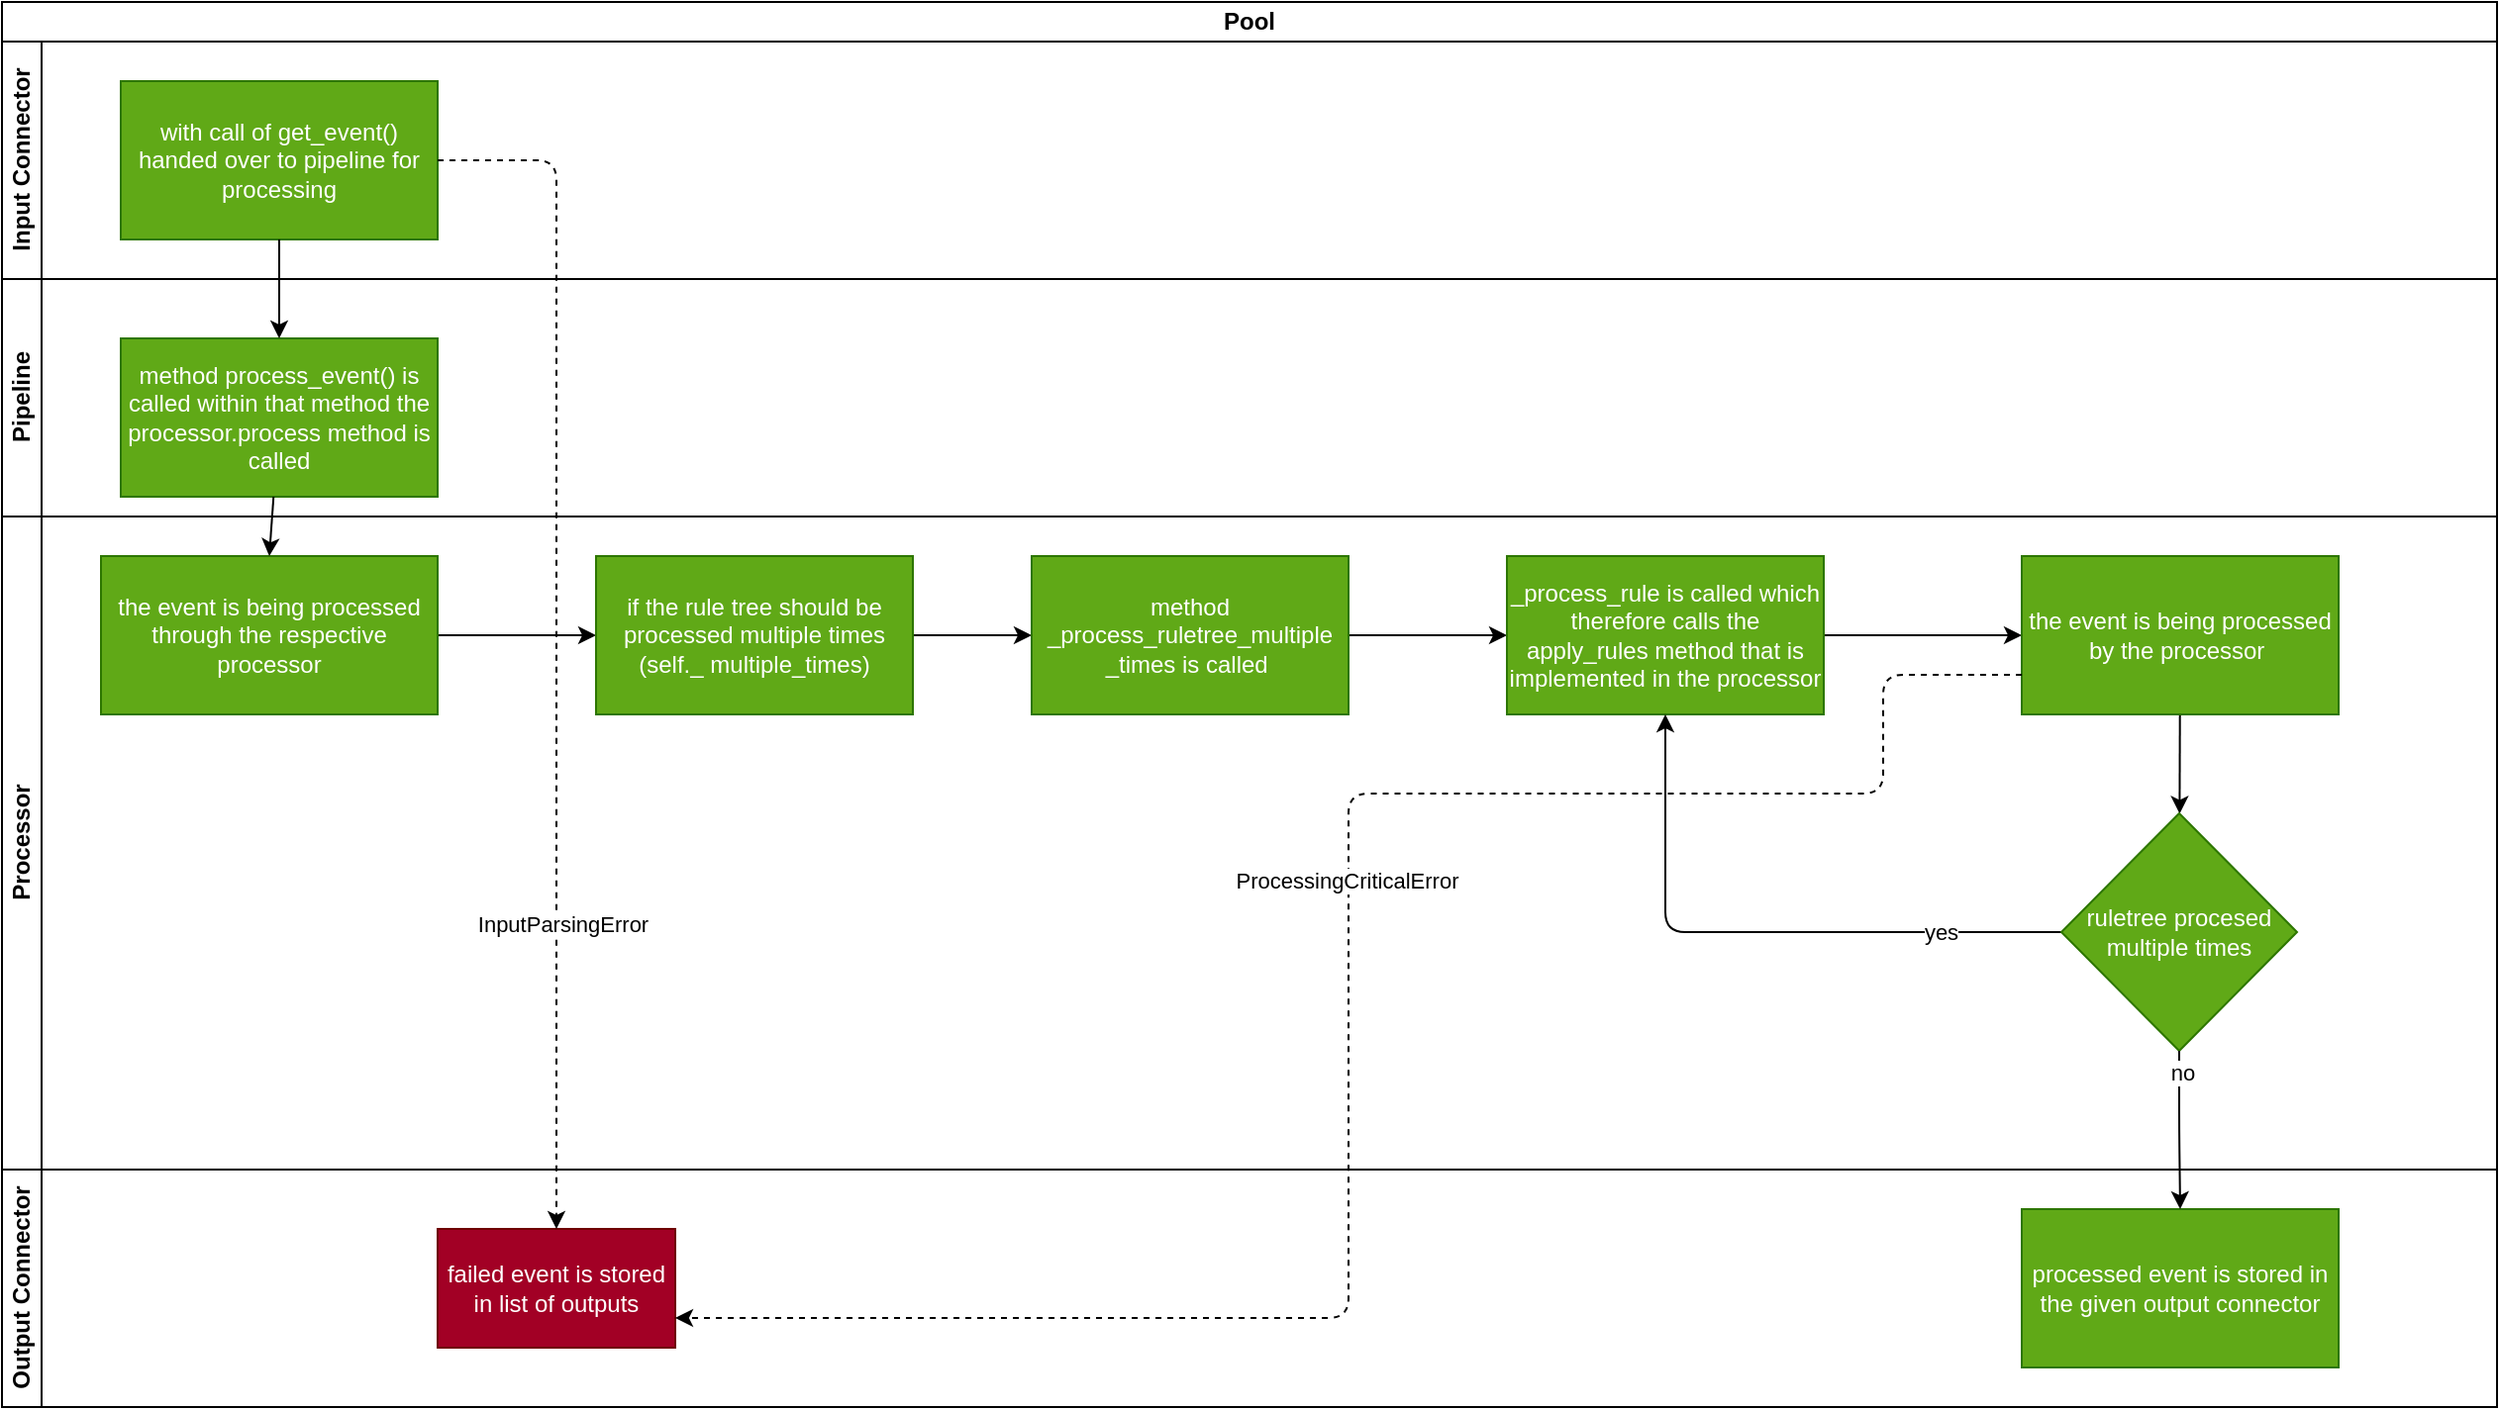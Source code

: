 <mxfile>
    <diagram id="a03-Ii1XNDp9HGae31oh" name="Page-1">
        <mxGraphModel dx="1189" dy="439" grid="1" gridSize="10" guides="1" tooltips="1" connect="1" arrows="1" fold="1" page="1" pageScale="1" pageWidth="850" pageHeight="1100" math="0" shadow="0">
            <root>
                <mxCell id="0"/>
                <mxCell id="1" parent="0"/>
                <mxCell id="22" value="Pool" style="swimlane;html=1;childLayout=stackLayout;resizeParent=1;resizeParentMax=0;horizontal=1;startSize=20;horizontalStack=0;whiteSpace=wrap;" vertex="1" parent="1">
                    <mxGeometry x="70" y="40" width="1260" height="710" as="geometry"/>
                </mxCell>
                <mxCell id="23" value="Input Connector" style="swimlane;html=1;startSize=20;horizontal=0;" vertex="1" parent="22">
                    <mxGeometry y="20" width="1260" height="120" as="geometry"/>
                </mxCell>
                <mxCell id="26" value="with call of get_event() handed over to pipeline for processing" style="rounded=0;whiteSpace=wrap;html=1;" vertex="1" parent="23">
                    <mxGeometry x="60" y="20" width="160" height="80" as="geometry"/>
                </mxCell>
                <mxCell id="24" value="Pipeline" style="swimlane;html=1;startSize=20;horizontal=0;" vertex="1" parent="22">
                    <mxGeometry y="140" width="1260" height="120" as="geometry"/>
                </mxCell>
                <mxCell id="27" value="method process_event() is called within that method the processor.process method is called" style="whiteSpace=wrap;html=1;rounded=0;fillColor=#60a917;fontColor=#ffffff;strokeColor=#2D7600;" vertex="1" parent="24">
                    <mxGeometry x="60" y="30" width="160" height="80" as="geometry"/>
                </mxCell>
                <mxCell id="50" value="with call of get_event() handed over to pipeline for processing" style="rounded=0;whiteSpace=wrap;html=1;fillColor=#60a917;fontColor=#ffffff;strokeColor=#2D7600;" vertex="1" parent="24">
                    <mxGeometry x="60" y="-100" width="160" height="80" as="geometry"/>
                </mxCell>
                <mxCell id="25" value="Processor" style="swimlane;html=1;startSize=20;horizontal=0;" vertex="1" parent="22">
                    <mxGeometry y="260" width="1260" height="330" as="geometry"/>
                </mxCell>
                <mxCell id="37" style="edgeStyle=none;html=1;entryX=0;entryY=0.5;entryDx=0;entryDy=0;" edge="1" parent="25" source="29" target="32">
                    <mxGeometry relative="1" as="geometry"/>
                </mxCell>
                <mxCell id="29" value="the event is being processed through the respective processor" style="whiteSpace=wrap;html=1;rounded=0;fillColor=#60a917;fontColor=#ffffff;strokeColor=#2D7600;" vertex="1" parent="25">
                    <mxGeometry x="50" y="20" width="170" height="80" as="geometry"/>
                </mxCell>
                <mxCell id="38" style="edgeStyle=none;html=1;entryX=0;entryY=0.5;entryDx=0;entryDy=0;" edge="1" parent="25" source="32" target="33">
                    <mxGeometry relative="1" as="geometry"/>
                </mxCell>
                <mxCell id="32" value="if the rule tree should be processed multiple times&lt;br&gt;(self._ multiple_times)" style="whiteSpace=wrap;html=1;rounded=0;fillColor=#60a917;fontColor=#ffffff;strokeColor=#2D7600;" vertex="1" parent="25">
                    <mxGeometry x="300" y="20" width="160" height="80" as="geometry"/>
                </mxCell>
                <mxCell id="39" style="edgeStyle=none;html=1;entryX=0;entryY=0.5;entryDx=0;entryDy=0;" edge="1" parent="25" source="33" target="34">
                    <mxGeometry relative="1" as="geometry"/>
                </mxCell>
                <mxCell id="33" value="method _process_ruletree_multiple&lt;br&gt;_times is called&amp;nbsp;" style="whiteSpace=wrap;html=1;rounded=0;fillColor=#60a917;fontColor=#ffffff;strokeColor=#2D7600;" vertex="1" parent="25">
                    <mxGeometry x="520" y="20" width="160" height="80" as="geometry"/>
                </mxCell>
                <mxCell id="41" style="edgeStyle=none;html=1;entryX=0;entryY=0.5;entryDx=0;entryDy=0;" edge="1" parent="25" source="34" target="40">
                    <mxGeometry relative="1" as="geometry"/>
                </mxCell>
                <mxCell id="34" value="_process_rule is called which therefore calls the apply_rules method that is implemented in the processor" style="whiteSpace=wrap;html=1;rounded=0;fillColor=#60a917;fontColor=#ffffff;strokeColor=#2D7600;" vertex="1" parent="25">
                    <mxGeometry x="760" y="20" width="160" height="80" as="geometry"/>
                </mxCell>
                <mxCell id="43" value="" style="edgeStyle=none;html=1;" edge="1" parent="25" source="40" target="42">
                    <mxGeometry relative="1" as="geometry"/>
                </mxCell>
                <mxCell id="40" value="the event is being processed by the processor&amp;nbsp;" style="whiteSpace=wrap;html=1;rounded=0;fillColor=#60a917;fontColor=#ffffff;strokeColor=#2D7600;" vertex="1" parent="25">
                    <mxGeometry x="1020" y="20" width="160" height="80" as="geometry"/>
                </mxCell>
                <mxCell id="44" style="edgeStyle=orthogonalEdgeStyle;html=1;entryX=0.5;entryY=1;entryDx=0;entryDy=0;exitX=0;exitY=0.5;exitDx=0;exitDy=0;" edge="1" parent="25" source="42" target="34">
                    <mxGeometry relative="1" as="geometry"/>
                </mxCell>
                <mxCell id="45" value="yes" style="edgeLabel;html=1;align=center;verticalAlign=middle;resizable=0;points=[];" vertex="1" connectable="0" parent="44">
                    <mxGeometry x="-0.608" relative="1" as="geometry">
                        <mxPoint as="offset"/>
                    </mxGeometry>
                </mxCell>
                <mxCell id="42" value="ruletree procesed&lt;br&gt;multiple times" style="rhombus;whiteSpace=wrap;html=1;rounded=0;fillColor=#60a917;fontColor=#ffffff;strokeColor=#2D7600;" vertex="1" parent="25">
                    <mxGeometry x="1040" y="150" width="119" height="120" as="geometry"/>
                </mxCell>
                <mxCell id="30" value="Output Connector" style="swimlane;html=1;startSize=20;horizontal=0;" vertex="1" parent="22">
                    <mxGeometry y="590" width="1260" height="120" as="geometry"/>
                </mxCell>
                <mxCell id="48" value="processed event is stored in the given output connector" style="whiteSpace=wrap;html=1;rounded=0;fillColor=#60a917;fontColor=#ffffff;strokeColor=#2D7600;" vertex="1" parent="30">
                    <mxGeometry x="1020" y="20" width="160" height="80" as="geometry"/>
                </mxCell>
                <mxCell id="52" value="failed event is stored in list of outputs" style="whiteSpace=wrap;html=1;fillColor=#a20025;strokeColor=#6F0000;fontColor=#ffffff;" vertex="1" parent="30">
                    <mxGeometry x="220" y="30" width="120" height="60" as="geometry"/>
                </mxCell>
                <mxCell id="35" style="edgeStyle=none;html=1;entryX=0.5;entryY=0;entryDx=0;entryDy=0;" edge="1" parent="22" source="26" target="27">
                    <mxGeometry relative="1" as="geometry"/>
                </mxCell>
                <mxCell id="36" style="edgeStyle=none;html=1;entryX=0.5;entryY=0;entryDx=0;entryDy=0;" edge="1" parent="22" source="27" target="29">
                    <mxGeometry relative="1" as="geometry"/>
                </mxCell>
                <mxCell id="49" value="" style="edgeStyle=orthogonalEdgeStyle;html=1;" edge="1" parent="22" source="42" target="48">
                    <mxGeometry relative="1" as="geometry"/>
                </mxCell>
                <mxCell id="51" value="no" style="edgeLabel;html=1;align=center;verticalAlign=middle;resizable=0;points=[];" vertex="1" connectable="0" parent="49">
                    <mxGeometry x="-0.73" y="1" relative="1" as="geometry">
                        <mxPoint as="offset"/>
                    </mxGeometry>
                </mxCell>
                <mxCell id="53" style="edgeStyle=orthogonalEdgeStyle;html=1;entryX=0.5;entryY=0;entryDx=0;entryDy=0;dashed=1;" edge="1" parent="22" source="50" target="52">
                    <mxGeometry relative="1" as="geometry">
                        <Array as="points">
                            <mxPoint x="280" y="80"/>
                        </Array>
                    </mxGeometry>
                </mxCell>
                <mxCell id="54" value="InputParsingError" style="edgeLabel;html=1;align=center;verticalAlign=middle;resizable=0;points=[];" vertex="1" connectable="0" parent="53">
                    <mxGeometry x="0.487" y="3" relative="1" as="geometry">
                        <mxPoint as="offset"/>
                    </mxGeometry>
                </mxCell>
                <mxCell id="55" style="edgeStyle=orthogonalEdgeStyle;html=1;entryX=1;entryY=0.75;entryDx=0;entryDy=0;dashed=1;exitX=0;exitY=0.75;exitDx=0;exitDy=0;" edge="1" parent="22" source="40" target="52">
                    <mxGeometry relative="1" as="geometry">
                        <Array as="points">
                            <mxPoint x="950" y="340"/>
                            <mxPoint x="950" y="400"/>
                            <mxPoint x="680" y="400"/>
                            <mxPoint x="680" y="665"/>
                        </Array>
                    </mxGeometry>
                </mxCell>
                <mxCell id="56" value="ProcessingCriticalError" style="edgeLabel;html=1;align=center;verticalAlign=middle;resizable=0;points=[];" vertex="1" connectable="0" parent="55">
                    <mxGeometry x="-0.114" y="-1" relative="1" as="geometry">
                        <mxPoint y="-1" as="offset"/>
                    </mxGeometry>
                </mxCell>
            </root>
        </mxGraphModel>
    </diagram>
</mxfile>